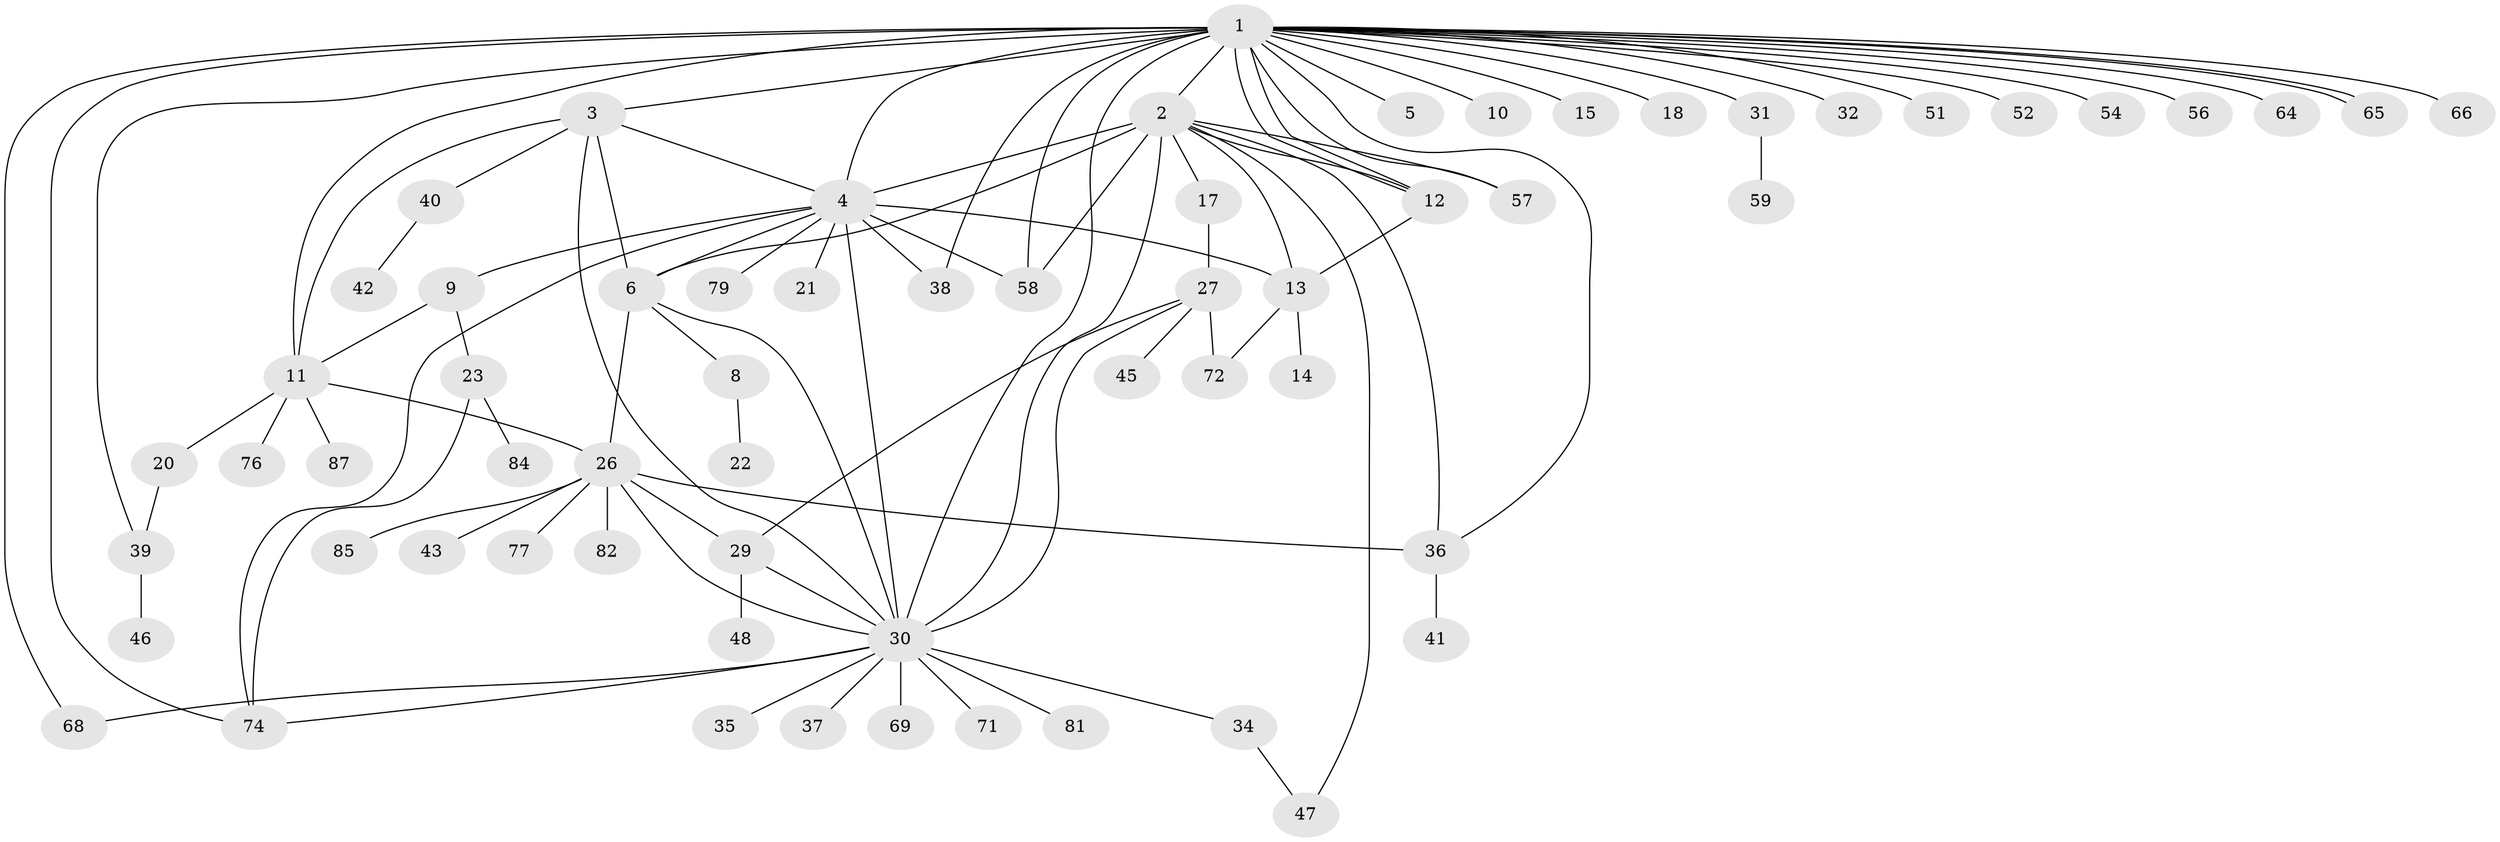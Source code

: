 // original degree distribution, {32: 0.011494252873563218, 13: 0.011494252873563218, 8: 0.034482758620689655, 1: 0.42528735632183906, 11: 0.022988505747126436, 2: 0.28735632183908044, 3: 0.10344827586206896, 4: 0.04597701149425287, 5: 0.011494252873563218, 6: 0.011494252873563218, 9: 0.011494252873563218, 10: 0.011494252873563218, 7: 0.011494252873563218}
// Generated by graph-tools (version 1.1) at 2025/41/03/06/25 10:41:49]
// undirected, 63 vertices, 95 edges
graph export_dot {
graph [start="1"]
  node [color=gray90,style=filled];
  1 [super="+73"];
  2 [super="+44"];
  3;
  4 [super="+7"];
  5;
  6 [super="+33"];
  8 [super="+16"];
  9;
  10;
  11 [super="+49"];
  12 [super="+25"];
  13 [super="+75"];
  14 [super="+53"];
  15;
  17 [super="+19"];
  18 [super="+62"];
  20;
  21 [super="+61"];
  22;
  23 [super="+24"];
  26 [super="+78"];
  27 [super="+28"];
  29 [super="+70"];
  30 [super="+50"];
  31 [super="+55"];
  32;
  34;
  35;
  36 [super="+67"];
  37;
  38;
  39 [super="+63"];
  40;
  41 [super="+60"];
  42;
  43;
  45;
  46;
  47;
  48;
  51;
  52;
  54;
  56;
  57;
  58 [super="+83"];
  59;
  64;
  65;
  66;
  68;
  69;
  71;
  72 [super="+86"];
  74 [super="+80"];
  76;
  77;
  79;
  81;
  82;
  84;
  85;
  87;
  1 -- 2 [weight=2];
  1 -- 3;
  1 -- 4 [weight=3];
  1 -- 5;
  1 -- 10;
  1 -- 11 [weight=2];
  1 -- 12;
  1 -- 12;
  1 -- 15;
  1 -- 18;
  1 -- 30 [weight=2];
  1 -- 31;
  1 -- 32;
  1 -- 36;
  1 -- 38;
  1 -- 51;
  1 -- 52;
  1 -- 54;
  1 -- 56;
  1 -- 57;
  1 -- 58;
  1 -- 64;
  1 -- 65;
  1 -- 65;
  1 -- 66;
  1 -- 68;
  1 -- 74;
  1 -- 39;
  2 -- 6 [weight=2];
  2 -- 12;
  2 -- 13;
  2 -- 17;
  2 -- 47;
  2 -- 57;
  2 -- 30;
  2 -- 36;
  2 -- 4;
  2 -- 58;
  3 -- 4 [weight=2];
  3 -- 6;
  3 -- 11 [weight=2];
  3 -- 40;
  3 -- 30;
  4 -- 21;
  4 -- 30 [weight=2];
  4 -- 38;
  4 -- 79;
  4 -- 6;
  4 -- 9;
  4 -- 13;
  4 -- 74;
  4 -- 58;
  6 -- 8;
  6 -- 26;
  6 -- 30;
  8 -- 22;
  9 -- 23;
  9 -- 11;
  11 -- 20;
  11 -- 87;
  11 -- 26;
  11 -- 76;
  12 -- 13;
  13 -- 14;
  13 -- 72;
  17 -- 27;
  20 -- 39;
  23 -- 84;
  23 -- 74;
  26 -- 29;
  26 -- 36;
  26 -- 43;
  26 -- 77;
  26 -- 82;
  26 -- 85;
  26 -- 30;
  27 -- 30;
  27 -- 29;
  27 -- 45;
  27 -- 72;
  29 -- 48;
  29 -- 30;
  30 -- 34;
  30 -- 35;
  30 -- 37;
  30 -- 71;
  30 -- 81;
  30 -- 68;
  30 -- 69;
  30 -- 74;
  31 -- 59;
  34 -- 47;
  36 -- 41;
  39 -- 46;
  40 -- 42;
}

